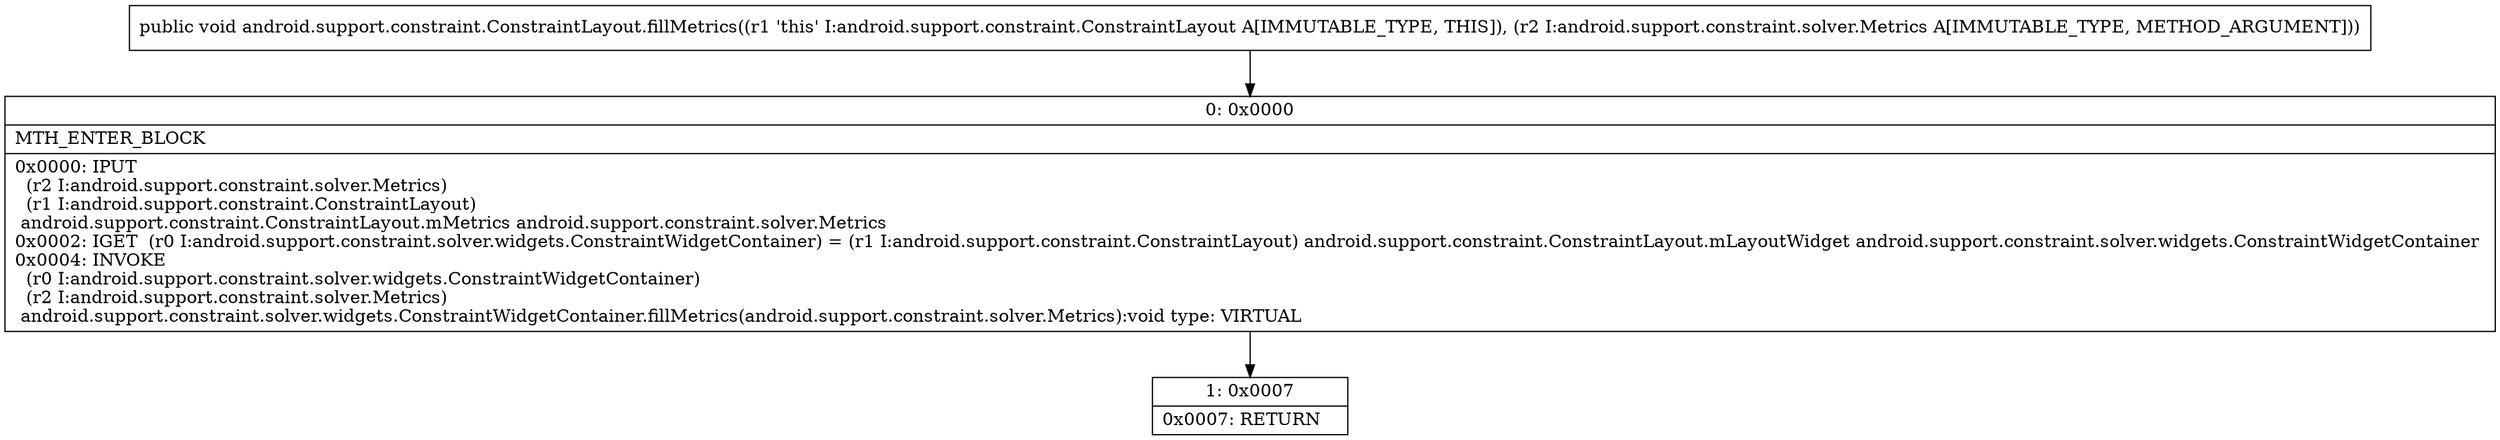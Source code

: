 digraph "CFG forandroid.support.constraint.ConstraintLayout.fillMetrics(Landroid\/support\/constraint\/solver\/Metrics;)V" {
Node_0 [shape=record,label="{0\:\ 0x0000|MTH_ENTER_BLOCK\l|0x0000: IPUT  \l  (r2 I:android.support.constraint.solver.Metrics)\l  (r1 I:android.support.constraint.ConstraintLayout)\l android.support.constraint.ConstraintLayout.mMetrics android.support.constraint.solver.Metrics \l0x0002: IGET  (r0 I:android.support.constraint.solver.widgets.ConstraintWidgetContainer) = (r1 I:android.support.constraint.ConstraintLayout) android.support.constraint.ConstraintLayout.mLayoutWidget android.support.constraint.solver.widgets.ConstraintWidgetContainer \l0x0004: INVOKE  \l  (r0 I:android.support.constraint.solver.widgets.ConstraintWidgetContainer)\l  (r2 I:android.support.constraint.solver.Metrics)\l android.support.constraint.solver.widgets.ConstraintWidgetContainer.fillMetrics(android.support.constraint.solver.Metrics):void type: VIRTUAL \l}"];
Node_1 [shape=record,label="{1\:\ 0x0007|0x0007: RETURN   \l}"];
MethodNode[shape=record,label="{public void android.support.constraint.ConstraintLayout.fillMetrics((r1 'this' I:android.support.constraint.ConstraintLayout A[IMMUTABLE_TYPE, THIS]), (r2 I:android.support.constraint.solver.Metrics A[IMMUTABLE_TYPE, METHOD_ARGUMENT])) }"];
MethodNode -> Node_0;
Node_0 -> Node_1;
}

